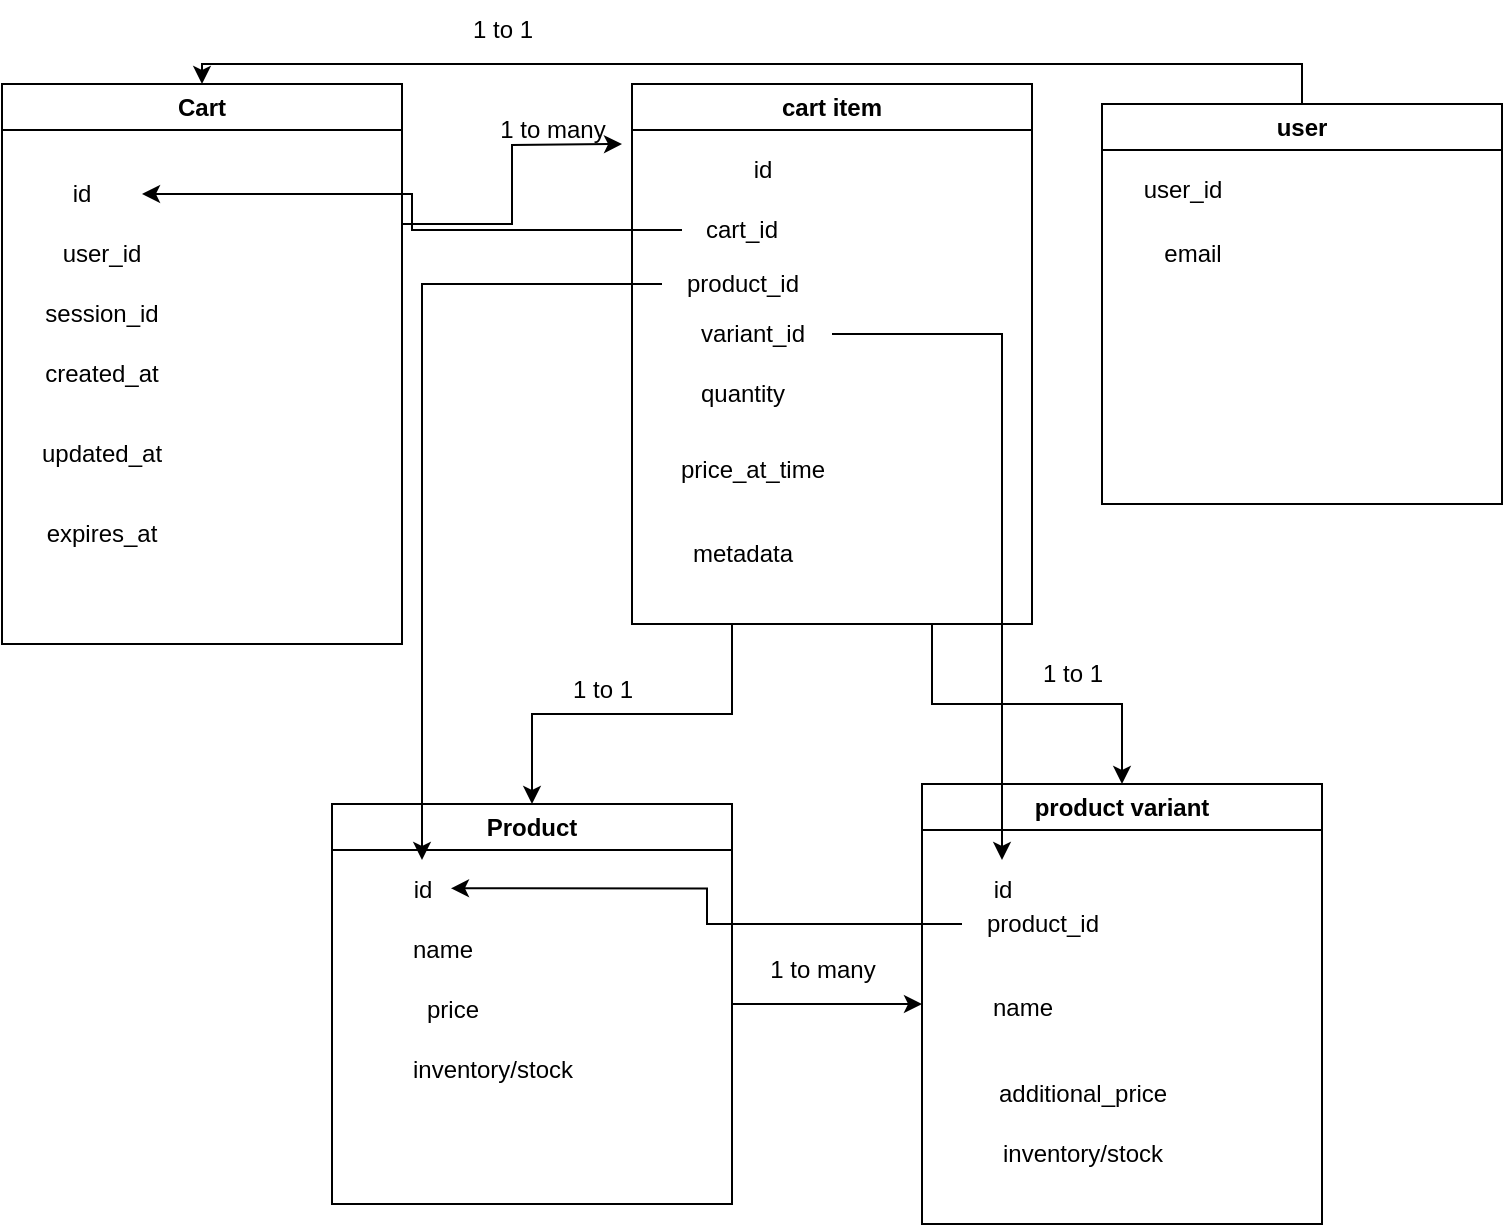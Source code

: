 <mxfile version="27.1.6">
  <diagram name="Page-1" id="74MzmNmb09PNeyLoWkis">
    <mxGraphModel dx="1148" dy="821" grid="1" gridSize="10" guides="1" tooltips="1" connect="1" arrows="1" fold="1" page="1" pageScale="1" pageWidth="850" pageHeight="1100" math="0" shadow="0">
      <root>
        <mxCell id="0" />
        <mxCell id="1" parent="0" />
        <mxCell id="a89skZlxr_yv6JmNxp5r-51" style="edgeStyle=orthogonalEdgeStyle;rounded=0;orthogonalLoop=1;jettySize=auto;html=1;exitX=1;exitY=0.25;exitDx=0;exitDy=0;" edge="1" parent="1" source="a89skZlxr_yv6JmNxp5r-13">
          <mxGeometry relative="1" as="geometry">
            <mxPoint x="420" y="120" as="targetPoint" />
          </mxGeometry>
        </mxCell>
        <mxCell id="a89skZlxr_yv6JmNxp5r-13" value="Cart" style="swimlane;whiteSpace=wrap;html=1;" vertex="1" parent="1">
          <mxGeometry x="110" y="90" width="200" height="280" as="geometry" />
        </mxCell>
        <mxCell id="a89skZlxr_yv6JmNxp5r-14" value="id" style="text;html=1;align=center;verticalAlign=middle;whiteSpace=wrap;rounded=0;" vertex="1" parent="a89skZlxr_yv6JmNxp5r-13">
          <mxGeometry x="10" y="40" width="60" height="30" as="geometry" />
        </mxCell>
        <mxCell id="a89skZlxr_yv6JmNxp5r-15" value="user_id" style="text;html=1;align=center;verticalAlign=middle;whiteSpace=wrap;rounded=0;" vertex="1" parent="a89skZlxr_yv6JmNxp5r-13">
          <mxGeometry x="20" y="70" width="60" height="30" as="geometry" />
        </mxCell>
        <mxCell id="a89skZlxr_yv6JmNxp5r-16" value="session_id" style="text;html=1;align=center;verticalAlign=middle;whiteSpace=wrap;rounded=0;" vertex="1" parent="a89skZlxr_yv6JmNxp5r-13">
          <mxGeometry x="20" y="100" width="60" height="30" as="geometry" />
        </mxCell>
        <mxCell id="a89skZlxr_yv6JmNxp5r-17" value="created_at" style="text;html=1;align=center;verticalAlign=middle;whiteSpace=wrap;rounded=0;" vertex="1" parent="a89skZlxr_yv6JmNxp5r-13">
          <mxGeometry x="20" y="130" width="60" height="30" as="geometry" />
        </mxCell>
        <mxCell id="a89skZlxr_yv6JmNxp5r-18" value="updated_at" style="text;html=1;align=center;verticalAlign=middle;whiteSpace=wrap;rounded=0;" vertex="1" parent="a89skZlxr_yv6JmNxp5r-13">
          <mxGeometry x="20" y="170" width="60" height="30" as="geometry" />
        </mxCell>
        <mxCell id="a89skZlxr_yv6JmNxp5r-19" value="expires_at" style="text;html=1;align=center;verticalAlign=middle;whiteSpace=wrap;rounded=0;" vertex="1" parent="a89skZlxr_yv6JmNxp5r-13">
          <mxGeometry x="20" y="210" width="60" height="30" as="geometry" />
        </mxCell>
        <mxCell id="a89skZlxr_yv6JmNxp5r-53" style="edgeStyle=orthogonalEdgeStyle;rounded=0;orthogonalLoop=1;jettySize=auto;html=1;exitX=0.25;exitY=1;exitDx=0;exitDy=0;entryX=0.5;entryY=0;entryDx=0;entryDy=0;" edge="1" parent="1" source="a89skZlxr_yv6JmNxp5r-20" target="a89skZlxr_yv6JmNxp5r-29">
          <mxGeometry relative="1" as="geometry" />
        </mxCell>
        <mxCell id="a89skZlxr_yv6JmNxp5r-55" style="edgeStyle=orthogonalEdgeStyle;rounded=0;orthogonalLoop=1;jettySize=auto;html=1;exitX=0.75;exitY=1;exitDx=0;exitDy=0;entryX=0.5;entryY=0;entryDx=0;entryDy=0;" edge="1" parent="1" source="a89skZlxr_yv6JmNxp5r-20" target="a89skZlxr_yv6JmNxp5r-38">
          <mxGeometry relative="1" as="geometry" />
        </mxCell>
        <mxCell id="a89skZlxr_yv6JmNxp5r-20" value="cart item" style="swimlane;whiteSpace=wrap;html=1;" vertex="1" parent="1">
          <mxGeometry x="425" y="90" width="200" height="270" as="geometry" />
        </mxCell>
        <mxCell id="a89skZlxr_yv6JmNxp5r-22" value="cart_id" style="text;html=1;align=center;verticalAlign=middle;whiteSpace=wrap;rounded=0;" vertex="1" parent="a89skZlxr_yv6JmNxp5r-20">
          <mxGeometry x="25" y="58" width="60" height="30" as="geometry" />
        </mxCell>
        <mxCell id="a89skZlxr_yv6JmNxp5r-24" value="product_id" style="text;html=1;align=center;verticalAlign=middle;resizable=0;points=[];autosize=1;strokeColor=none;fillColor=none;" vertex="1" parent="a89skZlxr_yv6JmNxp5r-20">
          <mxGeometry x="15" y="85" width="80" height="30" as="geometry" />
        </mxCell>
        <mxCell id="a89skZlxr_yv6JmNxp5r-25" value="quantity" style="text;html=1;align=center;verticalAlign=middle;resizable=0;points=[];autosize=1;strokeColor=none;fillColor=none;" vertex="1" parent="a89skZlxr_yv6JmNxp5r-20">
          <mxGeometry x="20" y="140" width="70" height="30" as="geometry" />
        </mxCell>
        <mxCell id="a89skZlxr_yv6JmNxp5r-26" value="price_at_time&lt;div&gt;&lt;br&gt;&lt;/div&gt;" style="text;html=1;align=center;verticalAlign=middle;resizable=0;points=[];autosize=1;strokeColor=none;fillColor=none;" vertex="1" parent="a89skZlxr_yv6JmNxp5r-20">
          <mxGeometry x="10" y="180" width="100" height="40" as="geometry" />
        </mxCell>
        <mxCell id="a89skZlxr_yv6JmNxp5r-27" value="metadata" style="text;html=1;align=center;verticalAlign=middle;resizable=0;points=[];autosize=1;strokeColor=none;fillColor=none;" vertex="1" parent="a89skZlxr_yv6JmNxp5r-20">
          <mxGeometry x="20" y="220" width="70" height="30" as="geometry" />
        </mxCell>
        <mxCell id="a89skZlxr_yv6JmNxp5r-28" value="variant_id" style="text;html=1;align=center;verticalAlign=middle;resizable=0;points=[];autosize=1;strokeColor=none;fillColor=none;" vertex="1" parent="a89skZlxr_yv6JmNxp5r-20">
          <mxGeometry x="20" y="110" width="80" height="30" as="geometry" />
        </mxCell>
        <mxCell id="a89skZlxr_yv6JmNxp5r-21" value="id" style="text;html=1;align=center;verticalAlign=middle;resizable=0;points=[];autosize=1;strokeColor=none;fillColor=none;" vertex="1" parent="1">
          <mxGeometry x="475" y="118" width="30" height="30" as="geometry" />
        </mxCell>
        <mxCell id="a89skZlxr_yv6JmNxp5r-23" style="edgeStyle=orthogonalEdgeStyle;rounded=0;orthogonalLoop=1;jettySize=auto;html=1;" edge="1" parent="1" source="a89skZlxr_yv6JmNxp5r-22" target="a89skZlxr_yv6JmNxp5r-14">
          <mxGeometry relative="1" as="geometry" />
        </mxCell>
        <mxCell id="a89skZlxr_yv6JmNxp5r-57" style="edgeStyle=orthogonalEdgeStyle;rounded=0;orthogonalLoop=1;jettySize=auto;html=1;exitX=1;exitY=0.5;exitDx=0;exitDy=0;entryX=0;entryY=0.5;entryDx=0;entryDy=0;" edge="1" parent="1" source="a89skZlxr_yv6JmNxp5r-29" target="a89skZlxr_yv6JmNxp5r-38">
          <mxGeometry relative="1" as="geometry" />
        </mxCell>
        <mxCell id="a89skZlxr_yv6JmNxp5r-29" value="Product" style="swimlane;whiteSpace=wrap;html=1;" vertex="1" parent="1">
          <mxGeometry x="275" y="450" width="200" height="200" as="geometry" />
        </mxCell>
        <mxCell id="a89skZlxr_yv6JmNxp5r-35" value="name" style="text;html=1;align=center;verticalAlign=middle;resizable=0;points=[];autosize=1;strokeColor=none;fillColor=none;" vertex="1" parent="a89skZlxr_yv6JmNxp5r-29">
          <mxGeometry x="30" y="58" width="50" height="30" as="geometry" />
        </mxCell>
        <mxCell id="a89skZlxr_yv6JmNxp5r-36" value="price" style="text;html=1;align=center;verticalAlign=middle;resizable=0;points=[];autosize=1;strokeColor=none;fillColor=none;" vertex="1" parent="a89skZlxr_yv6JmNxp5r-29">
          <mxGeometry x="35" y="88" width="50" height="30" as="geometry" />
        </mxCell>
        <mxCell id="a89skZlxr_yv6JmNxp5r-37" value="inventory/stock" style="text;html=1;align=center;verticalAlign=middle;resizable=0;points=[];autosize=1;strokeColor=none;fillColor=none;" vertex="1" parent="a89skZlxr_yv6JmNxp5r-29">
          <mxGeometry x="30" y="118" width="100" height="30" as="geometry" />
        </mxCell>
        <mxCell id="a89skZlxr_yv6JmNxp5r-30" value="id" style="text;html=1;align=center;verticalAlign=middle;resizable=0;points=[];autosize=1;strokeColor=none;fillColor=none;" vertex="1" parent="1">
          <mxGeometry x="305" y="478" width="30" height="30" as="geometry" />
        </mxCell>
        <mxCell id="a89skZlxr_yv6JmNxp5r-34" style="edgeStyle=orthogonalEdgeStyle;rounded=0;orthogonalLoop=1;jettySize=auto;html=1;" edge="1" parent="1" source="a89skZlxr_yv6JmNxp5r-24" target="a89skZlxr_yv6JmNxp5r-30">
          <mxGeometry relative="1" as="geometry" />
        </mxCell>
        <mxCell id="a89skZlxr_yv6JmNxp5r-38" value="product variant" style="swimlane;whiteSpace=wrap;html=1;" vertex="1" parent="1">
          <mxGeometry x="570" y="440" width="200" height="220" as="geometry" />
        </mxCell>
        <mxCell id="a89skZlxr_yv6JmNxp5r-41" value="name" style="text;html=1;align=center;verticalAlign=middle;resizable=0;points=[];autosize=1;strokeColor=none;fillColor=none;" vertex="1" parent="a89skZlxr_yv6JmNxp5r-38">
          <mxGeometry x="25" y="97" width="50" height="30" as="geometry" />
        </mxCell>
        <mxCell id="a89skZlxr_yv6JmNxp5r-42" value="product_id" style="text;html=1;align=center;verticalAlign=middle;resizable=0;points=[];autosize=1;strokeColor=none;fillColor=none;" vertex="1" parent="a89skZlxr_yv6JmNxp5r-38">
          <mxGeometry x="20" y="55" width="80" height="30" as="geometry" />
        </mxCell>
        <mxCell id="a89skZlxr_yv6JmNxp5r-43" value="additional_price" style="text;html=1;align=center;verticalAlign=middle;resizable=0;points=[];autosize=1;strokeColor=none;fillColor=none;" vertex="1" parent="a89skZlxr_yv6JmNxp5r-38">
          <mxGeometry x="25" y="140" width="110" height="30" as="geometry" />
        </mxCell>
        <mxCell id="a89skZlxr_yv6JmNxp5r-44" value="inventory/stock" style="text;html=1;align=center;verticalAlign=middle;resizable=0;points=[];autosize=1;strokeColor=none;fillColor=none;" vertex="1" parent="a89skZlxr_yv6JmNxp5r-38">
          <mxGeometry x="30" y="170" width="100" height="30" as="geometry" />
        </mxCell>
        <mxCell id="a89skZlxr_yv6JmNxp5r-39" value="id" style="text;html=1;align=center;verticalAlign=middle;resizable=0;points=[];autosize=1;strokeColor=none;fillColor=none;" vertex="1" parent="1">
          <mxGeometry x="595" y="478" width="30" height="30" as="geometry" />
        </mxCell>
        <mxCell id="a89skZlxr_yv6JmNxp5r-40" style="edgeStyle=orthogonalEdgeStyle;rounded=0;orthogonalLoop=1;jettySize=auto;html=1;" edge="1" parent="1" source="a89skZlxr_yv6JmNxp5r-28" target="a89skZlxr_yv6JmNxp5r-39">
          <mxGeometry relative="1" as="geometry" />
        </mxCell>
        <mxCell id="a89skZlxr_yv6JmNxp5r-45" style="edgeStyle=orthogonalEdgeStyle;rounded=0;orthogonalLoop=1;jettySize=auto;html=1;entryX=0.983;entryY=0.472;entryDx=0;entryDy=0;entryPerimeter=0;" edge="1" parent="1" source="a89skZlxr_yv6JmNxp5r-42" target="a89skZlxr_yv6JmNxp5r-30">
          <mxGeometry relative="1" as="geometry" />
        </mxCell>
        <mxCell id="a89skZlxr_yv6JmNxp5r-49" style="edgeStyle=orthogonalEdgeStyle;rounded=0;orthogonalLoop=1;jettySize=auto;html=1;exitX=0.5;exitY=0;exitDx=0;exitDy=0;entryX=0.5;entryY=0;entryDx=0;entryDy=0;" edge="1" parent="1" source="a89skZlxr_yv6JmNxp5r-46" target="a89skZlxr_yv6JmNxp5r-13">
          <mxGeometry relative="1" as="geometry" />
        </mxCell>
        <mxCell id="a89skZlxr_yv6JmNxp5r-46" value="user" style="swimlane;whiteSpace=wrap;html=1;" vertex="1" parent="1">
          <mxGeometry x="660" y="100" width="200" height="200" as="geometry" />
        </mxCell>
        <mxCell id="a89skZlxr_yv6JmNxp5r-48" value="email" style="text;html=1;align=center;verticalAlign=middle;resizable=0;points=[];autosize=1;strokeColor=none;fillColor=none;" vertex="1" parent="a89skZlxr_yv6JmNxp5r-46">
          <mxGeometry x="20" y="60" width="50" height="30" as="geometry" />
        </mxCell>
        <mxCell id="a89skZlxr_yv6JmNxp5r-47" value="user_id" style="text;html=1;align=center;verticalAlign=middle;resizable=0;points=[];autosize=1;strokeColor=none;fillColor=none;" vertex="1" parent="1">
          <mxGeometry x="670" y="128" width="60" height="30" as="geometry" />
        </mxCell>
        <mxCell id="a89skZlxr_yv6JmNxp5r-50" value="1 to 1" style="text;html=1;align=center;verticalAlign=middle;resizable=0;points=[];autosize=1;strokeColor=none;fillColor=none;" vertex="1" parent="1">
          <mxGeometry x="335" y="48" width="50" height="30" as="geometry" />
        </mxCell>
        <mxCell id="a89skZlxr_yv6JmNxp5r-52" value="1 to many" style="text;html=1;align=center;verticalAlign=middle;resizable=0;points=[];autosize=1;strokeColor=none;fillColor=none;" vertex="1" parent="1">
          <mxGeometry x="345" y="98" width="80" height="30" as="geometry" />
        </mxCell>
        <mxCell id="a89skZlxr_yv6JmNxp5r-54" value="1 to 1" style="text;html=1;align=center;verticalAlign=middle;resizable=0;points=[];autosize=1;strokeColor=none;fillColor=none;" vertex="1" parent="1">
          <mxGeometry x="385" y="378" width="50" height="30" as="geometry" />
        </mxCell>
        <mxCell id="a89skZlxr_yv6JmNxp5r-56" value="1 to 1" style="text;html=1;align=center;verticalAlign=middle;resizable=0;points=[];autosize=1;strokeColor=none;fillColor=none;" vertex="1" parent="1">
          <mxGeometry x="620" y="370" width="50" height="30" as="geometry" />
        </mxCell>
        <mxCell id="a89skZlxr_yv6JmNxp5r-58" value="1 to many" style="text;html=1;align=center;verticalAlign=middle;resizable=0;points=[];autosize=1;strokeColor=none;fillColor=none;" vertex="1" parent="1">
          <mxGeometry x="480" y="518" width="80" height="30" as="geometry" />
        </mxCell>
      </root>
    </mxGraphModel>
  </diagram>
</mxfile>
